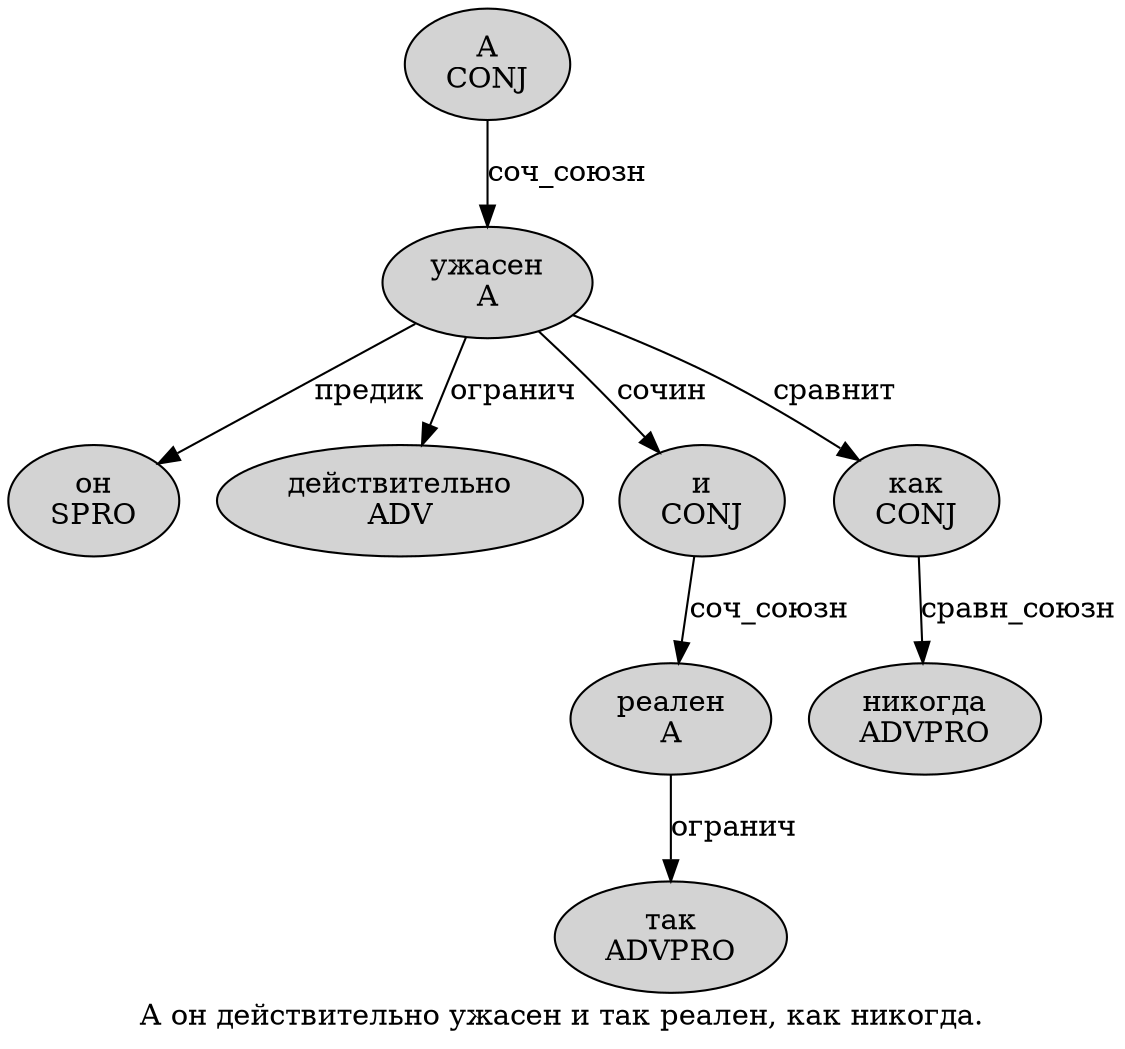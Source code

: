 digraph SENTENCE_305 {
	graph [label="А он действительно ужасен и так реален, как никогда."]
	node [style=filled]
		0 [label="А
CONJ" color="" fillcolor=lightgray penwidth=1 shape=ellipse]
		1 [label="он
SPRO" color="" fillcolor=lightgray penwidth=1 shape=ellipse]
		2 [label="действительно
ADV" color="" fillcolor=lightgray penwidth=1 shape=ellipse]
		3 [label="ужасен
A" color="" fillcolor=lightgray penwidth=1 shape=ellipse]
		4 [label="и
CONJ" color="" fillcolor=lightgray penwidth=1 shape=ellipse]
		5 [label="так
ADVPRO" color="" fillcolor=lightgray penwidth=1 shape=ellipse]
		6 [label="реален
A" color="" fillcolor=lightgray penwidth=1 shape=ellipse]
		8 [label="как
CONJ" color="" fillcolor=lightgray penwidth=1 shape=ellipse]
		9 [label="никогда
ADVPRO" color="" fillcolor=lightgray penwidth=1 shape=ellipse]
			3 -> 1 [label="предик"]
			3 -> 2 [label="огранич"]
			3 -> 4 [label="сочин"]
			3 -> 8 [label="сравнит"]
			6 -> 5 [label="огранич"]
			4 -> 6 [label="соч_союзн"]
			8 -> 9 [label="сравн_союзн"]
			0 -> 3 [label="соч_союзн"]
}